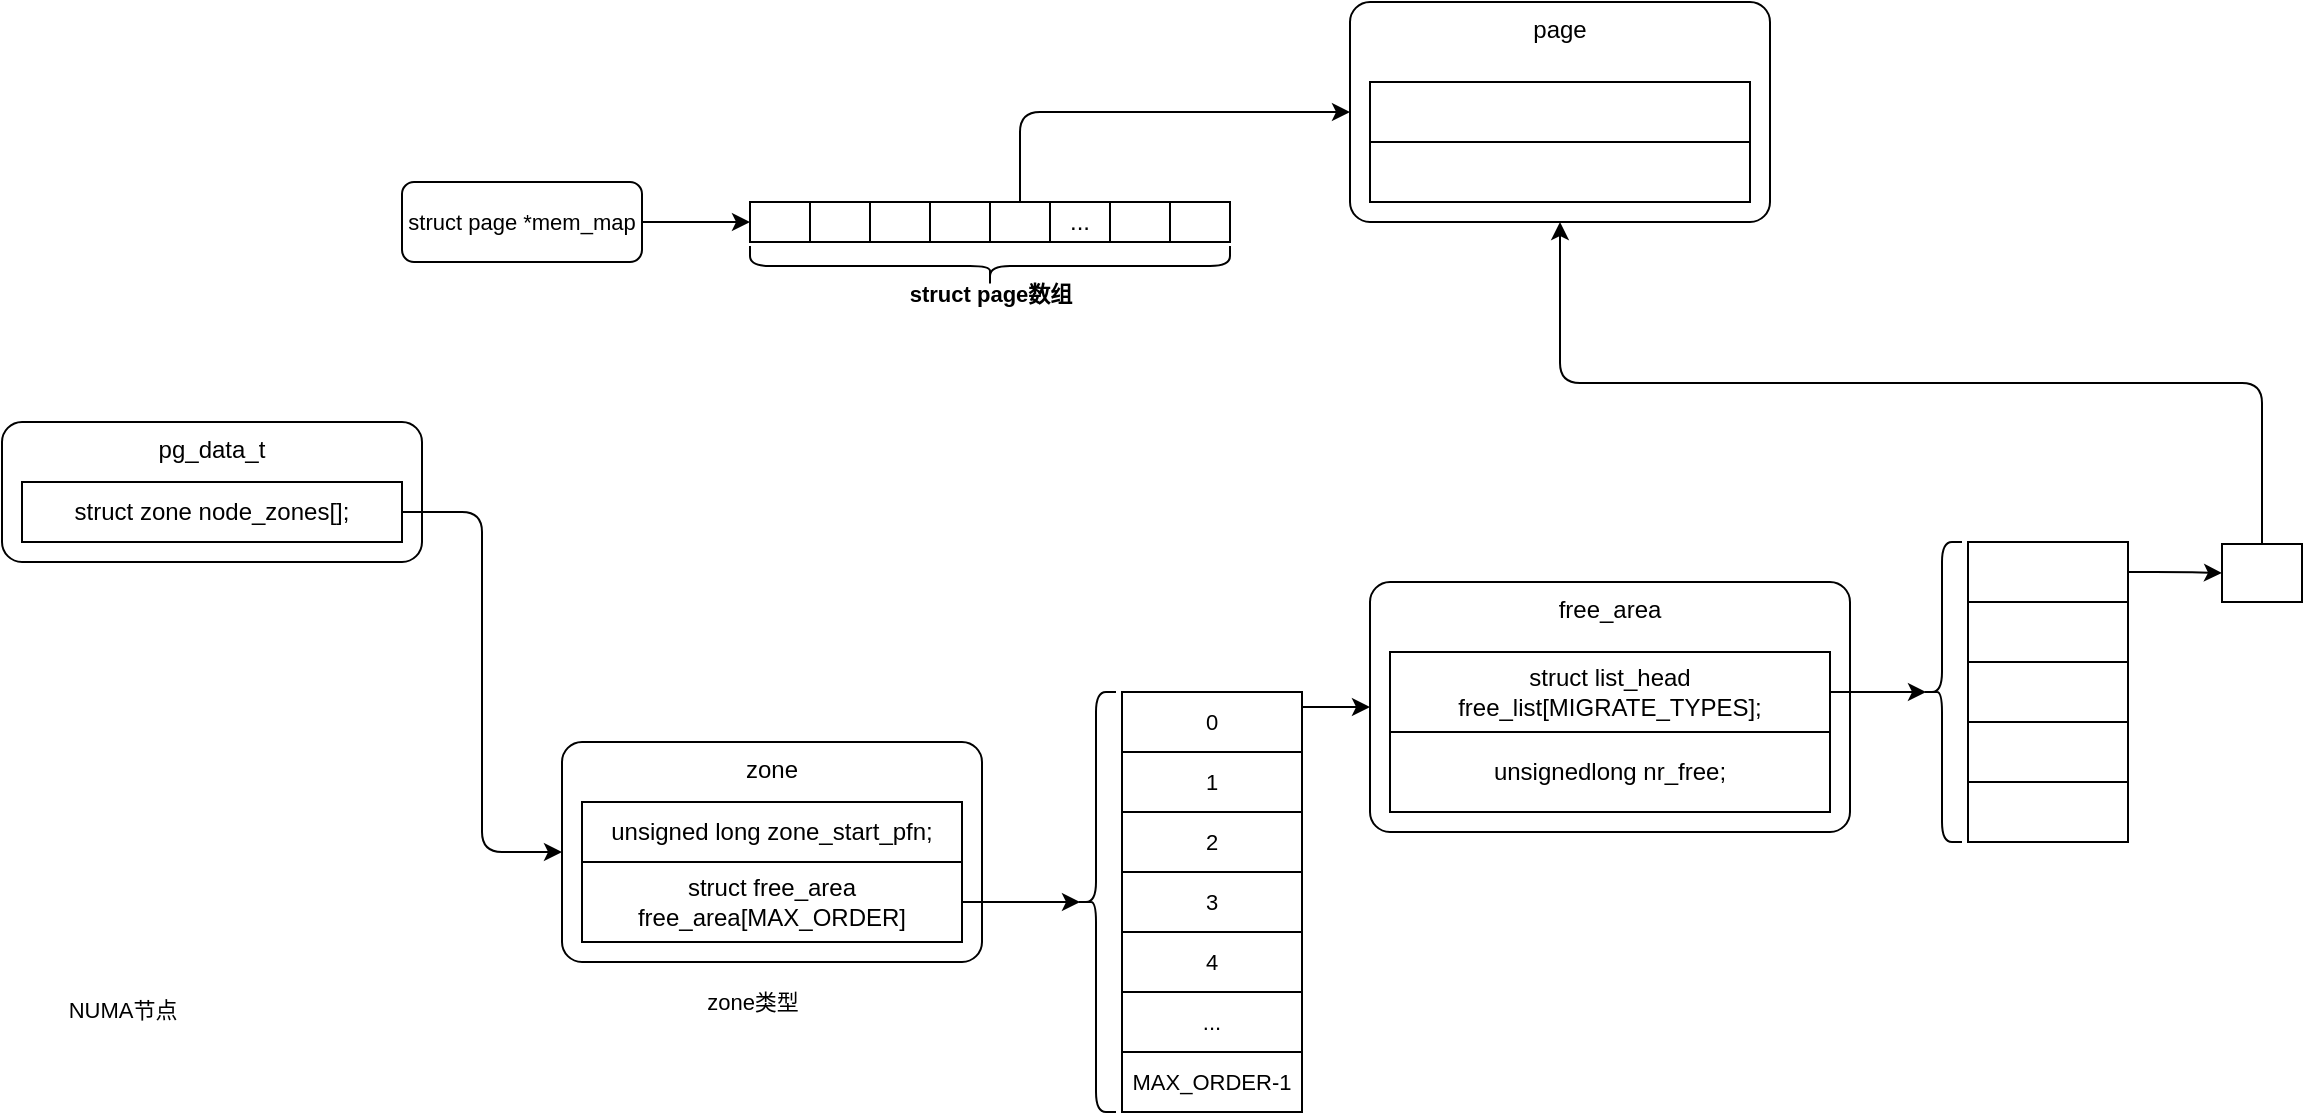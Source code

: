 <mxfile version="23.1.1" type="github" pages="3">
  <diagram name="物理内存管理" id="bZm6AAoV1MQ4xdPfTZnK">
    <mxGraphModel dx="825" dy="1893" grid="1" gridSize="10" guides="1" tooltips="1" connect="1" arrows="1" fold="1" page="1" pageScale="1" pageWidth="827" pageHeight="1169" math="0" shadow="0">
      <root>
        <mxCell id="0" />
        <mxCell id="1" parent="0" />
        <mxCell id="1E2uD3RTG_QokNatGwro-1" value="pg_data_t" style="rounded=1;whiteSpace=wrap;html=1;verticalAlign=top;absoluteArcSize=1;" parent="1" vertex="1">
          <mxGeometry x="40" y="-80" width="210" height="70" as="geometry" />
        </mxCell>
        <mxCell id="1E2uD3RTG_QokNatGwro-6" style="edgeStyle=orthogonalEdgeStyle;rounded=1;orthogonalLoop=1;jettySize=auto;html=1;exitX=1;exitY=0.5;exitDx=0;exitDy=0;entryX=0;entryY=0.5;entryDx=0;entryDy=0;curved=0;" parent="1" source="1E2uD3RTG_QokNatGwro-2" target="1E2uD3RTG_QokNatGwro-3" edge="1">
          <mxGeometry relative="1" as="geometry" />
        </mxCell>
        <mxCell id="1E2uD3RTG_QokNatGwro-2" value="struct zone node_zones[];" style="rounded=0;whiteSpace=wrap;html=1;" parent="1" vertex="1">
          <mxGeometry x="50" y="-50" width="190" height="30" as="geometry" />
        </mxCell>
        <mxCell id="1E2uD3RTG_QokNatGwro-3" value="zone" style="rounded=1;whiteSpace=wrap;html=1;verticalAlign=top;absoluteArcSize=1;" parent="1" vertex="1">
          <mxGeometry x="320" y="80" width="210" height="110" as="geometry" />
        </mxCell>
        <mxCell id="1E2uD3RTG_QokNatGwro-4" value="unsigned long zone_start_pfn;" style="rounded=0;whiteSpace=wrap;html=1;" parent="1" vertex="1">
          <mxGeometry x="330" y="110" width="190" height="30" as="geometry" />
        </mxCell>
        <mxCell id="1E2uD3RTG_QokNatGwro-5" value="struct free_area free_area[MAX_ORDER]" style="rounded=0;whiteSpace=wrap;html=1;" parent="1" vertex="1">
          <mxGeometry x="330" y="140" width="190" height="40" as="geometry" />
        </mxCell>
        <mxCell id="1E2uD3RTG_QokNatGwro-8" value="page" style="rounded=1;whiteSpace=wrap;html=1;verticalAlign=top;absoluteArcSize=1;" parent="1" vertex="1">
          <mxGeometry x="714" y="-290" width="210" height="110" as="geometry" />
        </mxCell>
        <mxCell id="1E2uD3RTG_QokNatGwro-9" value="" style="rounded=0;whiteSpace=wrap;html=1;" parent="1" vertex="1">
          <mxGeometry x="724" y="-250" width="190" height="30" as="geometry" />
        </mxCell>
        <mxCell id="1E2uD3RTG_QokNatGwro-10" value="" style="rounded=0;whiteSpace=wrap;html=1;" parent="1" vertex="1">
          <mxGeometry x="724" y="-220" width="190" height="30" as="geometry" />
        </mxCell>
        <mxCell id="1E2uD3RTG_QokNatGwro-12" value="free_area" style="rounded=1;whiteSpace=wrap;html=1;verticalAlign=top;absoluteArcSize=1;" parent="1" vertex="1">
          <mxGeometry x="724" width="240" height="125" as="geometry" />
        </mxCell>
        <mxCell id="1E2uD3RTG_QokNatGwro-13" value="struct list_head free_list[MIGRATE_TYPES];" style="rounded=0;whiteSpace=wrap;html=1;" parent="1" vertex="1">
          <mxGeometry x="734" y="35" width="220" height="40" as="geometry" />
        </mxCell>
        <mxCell id="1E2uD3RTG_QokNatGwro-14" value="unsignedlong nr_free;" style="rounded=0;whiteSpace=wrap;html=1;" parent="1" vertex="1">
          <mxGeometry x="734" y="75" width="220" height="40" as="geometry" />
        </mxCell>
        <mxCell id="AAmirA7ccoVl2TNo1n5s-2" value="" style="rounded=0;whiteSpace=wrap;html=1;" parent="1" vertex="1">
          <mxGeometry x="414" y="-190" width="30" height="20" as="geometry" />
        </mxCell>
        <mxCell id="AAmirA7ccoVl2TNo1n5s-4" value="" style="rounded=0;whiteSpace=wrap;html=1;" parent="1" vertex="1">
          <mxGeometry x="444" y="-190" width="30" height="20" as="geometry" />
        </mxCell>
        <mxCell id="m-hAG653BJ8v5ImfXSyI-11" style="edgeStyle=orthogonalEdgeStyle;rounded=1;orthogonalLoop=1;jettySize=auto;html=1;exitX=0.5;exitY=0;exitDx=0;exitDy=0;entryX=0;entryY=0.5;entryDx=0;entryDy=0;curved=0;" parent="1" source="m-hAG653BJ8v5ImfXSyI-14" target="1E2uD3RTG_QokNatGwro-8" edge="1">
          <mxGeometry relative="1" as="geometry">
            <mxPoint x="894" y="200" as="sourcePoint" />
          </mxGeometry>
        </mxCell>
        <mxCell id="m-hAG653BJ8v5ImfXSyI-12" value="" style="rounded=0;whiteSpace=wrap;html=1;" parent="1" vertex="1">
          <mxGeometry x="474" y="-190" width="30" height="20" as="geometry" />
        </mxCell>
        <mxCell id="m-hAG653BJ8v5ImfXSyI-13" value="" style="rounded=0;whiteSpace=wrap;html=1;" parent="1" vertex="1">
          <mxGeometry x="504" y="-190" width="30" height="20" as="geometry" />
        </mxCell>
        <mxCell id="m-hAG653BJ8v5ImfXSyI-14" value="" style="rounded=0;whiteSpace=wrap;html=1;" parent="1" vertex="1">
          <mxGeometry x="534" y="-190" width="30" height="20" as="geometry" />
        </mxCell>
        <mxCell id="m-hAG653BJ8v5ImfXSyI-15" value="..." style="rounded=0;whiteSpace=wrap;html=1;" parent="1" vertex="1">
          <mxGeometry x="564" y="-190" width="30" height="20" as="geometry" />
        </mxCell>
        <mxCell id="m-hAG653BJ8v5ImfXSyI-16" value="" style="rounded=0;whiteSpace=wrap;html=1;" parent="1" vertex="1">
          <mxGeometry x="594" y="-190" width="30" height="20" as="geometry" />
        </mxCell>
        <mxCell id="m-hAG653BJ8v5ImfXSyI-17" value="" style="rounded=0;whiteSpace=wrap;html=1;" parent="1" vertex="1">
          <mxGeometry x="624" y="-190" width="30" height="20" as="geometry" />
        </mxCell>
        <mxCell id="zPqsa8i-0Yz0Tx2IFwxK-8" value="" style="shape=curlyBracket;whiteSpace=wrap;html=1;rounded=1;flipH=1;labelPosition=right;verticalLabelPosition=middle;align=left;verticalAlign=middle;fontFamily=Helvetica;fontSize=11;fontColor=default;direction=north;" parent="1" vertex="1">
          <mxGeometry x="414" y="-168" width="240" height="20" as="geometry" />
        </mxCell>
        <mxCell id="zPqsa8i-0Yz0Tx2IFwxK-9" value="struct page数组" style="text;html=1;align=center;verticalAlign=middle;resizable=0;points=[];autosize=1;strokeColor=none;fillColor=none;fontSize=11;fontFamily=Helvetica;fontColor=default;fontStyle=1" parent="1" vertex="1">
          <mxGeometry x="484" y="-159" width="100" height="30" as="geometry" />
        </mxCell>
        <mxCell id="zPqsa8i-0Yz0Tx2IFwxK-26" value="zone类型" style="text;html=1;align=center;verticalAlign=middle;resizable=0;points=[];autosize=1;strokeColor=none;fillColor=none;fontSize=11;fontFamily=Helvetica;fontColor=default;" parent="1" vertex="1">
          <mxGeometry x="380" y="194.5" width="70" height="30" as="geometry" />
        </mxCell>
        <mxCell id="zPqsa8i-0Yz0Tx2IFwxK-27" value="NUMA节点" style="text;html=1;align=center;verticalAlign=middle;resizable=0;points=[];autosize=1;strokeColor=none;fillColor=none;fontSize=11;fontFamily=Helvetica;fontColor=default;" parent="1" vertex="1">
          <mxGeometry x="60" y="198.5" width="80" height="30" as="geometry" />
        </mxCell>
        <mxCell id="zPqsa8i-0Yz0Tx2IFwxK-29" style="edgeStyle=orthogonalEdgeStyle;shape=connector;curved=0;rounded=1;orthogonalLoop=1;jettySize=auto;html=1;exitX=1;exitY=0.5;exitDx=0;exitDy=0;entryX=0;entryY=0.5;entryDx=0;entryDy=0;labelBackgroundColor=default;strokeColor=default;align=center;verticalAlign=middle;fontFamily=Helvetica;fontSize=11;fontColor=default;endArrow=classic;" parent="1" source="zPqsa8i-0Yz0Tx2IFwxK-28" target="AAmirA7ccoVl2TNo1n5s-2" edge="1">
          <mxGeometry relative="1" as="geometry" />
        </mxCell>
        <mxCell id="zPqsa8i-0Yz0Tx2IFwxK-28" value="struct page *mem_map" style="rounded=1;whiteSpace=wrap;html=1;fontFamily=Helvetica;fontSize=11;fontColor=default;" parent="1" vertex="1">
          <mxGeometry x="240" y="-200" width="120" height="40" as="geometry" />
        </mxCell>
        <mxCell id="OdCkryZ9V_KA-MDpG2l--11" style="edgeStyle=orthogonalEdgeStyle;shape=connector;rounded=1;orthogonalLoop=1;jettySize=auto;html=1;exitX=1;exitY=0.25;exitDx=0;exitDy=0;entryX=0;entryY=0.5;entryDx=0;entryDy=0;labelBackgroundColor=default;strokeColor=default;align=center;verticalAlign=middle;fontFamily=Helvetica;fontSize=11;fontColor=default;endArrow=classic;" edge="1" parent="1" source="OdCkryZ9V_KA-MDpG2l--1" target="1E2uD3RTG_QokNatGwro-12">
          <mxGeometry relative="1" as="geometry" />
        </mxCell>
        <mxCell id="OdCkryZ9V_KA-MDpG2l--1" value="0" style="rounded=0;whiteSpace=wrap;html=1;fontFamily=Helvetica;fontSize=11;fontColor=default;" vertex="1" parent="1">
          <mxGeometry x="600" y="55" width="90" height="30" as="geometry" />
        </mxCell>
        <mxCell id="OdCkryZ9V_KA-MDpG2l--2" value="1" style="rounded=0;whiteSpace=wrap;html=1;fontFamily=Helvetica;fontSize=11;fontColor=default;" vertex="1" parent="1">
          <mxGeometry x="600" y="85" width="90" height="30" as="geometry" />
        </mxCell>
        <mxCell id="OdCkryZ9V_KA-MDpG2l--3" value="2" style="rounded=0;whiteSpace=wrap;html=1;fontFamily=Helvetica;fontSize=11;fontColor=default;" vertex="1" parent="1">
          <mxGeometry x="600" y="115" width="90" height="30" as="geometry" />
        </mxCell>
        <mxCell id="OdCkryZ9V_KA-MDpG2l--4" value="3" style="rounded=0;whiteSpace=wrap;html=1;fontFamily=Helvetica;fontSize=11;fontColor=default;" vertex="1" parent="1">
          <mxGeometry x="600" y="145" width="90" height="30" as="geometry" />
        </mxCell>
        <mxCell id="OdCkryZ9V_KA-MDpG2l--5" value="4" style="rounded=0;whiteSpace=wrap;html=1;fontFamily=Helvetica;fontSize=11;fontColor=default;" vertex="1" parent="1">
          <mxGeometry x="600" y="175" width="90" height="30" as="geometry" />
        </mxCell>
        <mxCell id="OdCkryZ9V_KA-MDpG2l--6" value="MAX_ORDER-1" style="rounded=0;whiteSpace=wrap;html=1;fontFamily=Helvetica;fontSize=11;fontColor=default;" vertex="1" parent="1">
          <mxGeometry x="600" y="235" width="90" height="30" as="geometry" />
        </mxCell>
        <mxCell id="OdCkryZ9V_KA-MDpG2l--7" value="..." style="rounded=0;whiteSpace=wrap;html=1;fontFamily=Helvetica;fontSize=11;fontColor=default;" vertex="1" parent="1">
          <mxGeometry x="600" y="205" width="90" height="30" as="geometry" />
        </mxCell>
        <mxCell id="OdCkryZ9V_KA-MDpG2l--9" value="" style="shape=curlyBracket;whiteSpace=wrap;html=1;rounded=1;labelPosition=left;verticalLabelPosition=middle;align=right;verticalAlign=middle;fontFamily=Helvetica;fontSize=11;fontColor=default;" vertex="1" parent="1">
          <mxGeometry x="577" y="55" width="20" height="210" as="geometry" />
        </mxCell>
        <mxCell id="OdCkryZ9V_KA-MDpG2l--10" style="edgeStyle=orthogonalEdgeStyle;shape=connector;rounded=1;orthogonalLoop=1;jettySize=auto;html=1;exitX=1;exitY=0.5;exitDx=0;exitDy=0;entryX=0.1;entryY=0.5;entryDx=0;entryDy=0;entryPerimeter=0;labelBackgroundColor=default;strokeColor=default;align=center;verticalAlign=middle;fontFamily=Helvetica;fontSize=11;fontColor=default;endArrow=classic;" edge="1" parent="1" source="1E2uD3RTG_QokNatGwro-5" target="OdCkryZ9V_KA-MDpG2l--9">
          <mxGeometry relative="1" as="geometry" />
        </mxCell>
        <mxCell id="OdCkryZ9V_KA-MDpG2l--21" style="edgeStyle=orthogonalEdgeStyle;shape=connector;rounded=1;orthogonalLoop=1;jettySize=auto;html=1;entryX=0;entryY=0.5;entryDx=0;entryDy=0;labelBackgroundColor=default;strokeColor=default;align=center;verticalAlign=middle;fontFamily=Helvetica;fontSize=11;fontColor=default;endArrow=classic;" edge="1" parent="1" source="OdCkryZ9V_KA-MDpG2l--12" target="OdCkryZ9V_KA-MDpG2l--20">
          <mxGeometry relative="1" as="geometry" />
        </mxCell>
        <mxCell id="OdCkryZ9V_KA-MDpG2l--12" value="" style="rounded=0;whiteSpace=wrap;html=1;fontFamily=Helvetica;fontSize=11;fontColor=default;" vertex="1" parent="1">
          <mxGeometry x="1023" y="-20" width="80" height="30" as="geometry" />
        </mxCell>
        <mxCell id="OdCkryZ9V_KA-MDpG2l--13" value="" style="rounded=0;whiteSpace=wrap;html=1;fontFamily=Helvetica;fontSize=11;fontColor=default;" vertex="1" parent="1">
          <mxGeometry x="1023" y="10" width="80" height="30" as="geometry" />
        </mxCell>
        <mxCell id="OdCkryZ9V_KA-MDpG2l--14" value="" style="rounded=0;whiteSpace=wrap;html=1;fontFamily=Helvetica;fontSize=11;fontColor=default;" vertex="1" parent="1">
          <mxGeometry x="1023" y="40" width="80" height="30" as="geometry" />
        </mxCell>
        <mxCell id="OdCkryZ9V_KA-MDpG2l--15" value="" style="rounded=0;whiteSpace=wrap;html=1;fontFamily=Helvetica;fontSize=11;fontColor=default;" vertex="1" parent="1">
          <mxGeometry x="1023" y="70" width="80" height="30" as="geometry" />
        </mxCell>
        <mxCell id="OdCkryZ9V_KA-MDpG2l--16" value="" style="rounded=0;whiteSpace=wrap;html=1;fontFamily=Helvetica;fontSize=11;fontColor=default;" vertex="1" parent="1">
          <mxGeometry x="1023" y="100" width="80" height="30" as="geometry" />
        </mxCell>
        <mxCell id="OdCkryZ9V_KA-MDpG2l--17" value="" style="shape=curlyBracket;whiteSpace=wrap;html=1;rounded=1;labelPosition=left;verticalLabelPosition=middle;align=right;verticalAlign=middle;fontFamily=Helvetica;fontSize=11;fontColor=default;" vertex="1" parent="1">
          <mxGeometry x="1000" y="-20" width="20" height="150" as="geometry" />
        </mxCell>
        <mxCell id="OdCkryZ9V_KA-MDpG2l--18" style="edgeStyle=orthogonalEdgeStyle;shape=connector;rounded=1;orthogonalLoop=1;jettySize=auto;html=1;exitX=1;exitY=0.5;exitDx=0;exitDy=0;entryX=0.1;entryY=0.5;entryDx=0;entryDy=0;entryPerimeter=0;labelBackgroundColor=default;strokeColor=default;align=center;verticalAlign=middle;fontFamily=Helvetica;fontSize=11;fontColor=default;endArrow=classic;" edge="1" parent="1" source="1E2uD3RTG_QokNatGwro-13" target="OdCkryZ9V_KA-MDpG2l--17">
          <mxGeometry relative="1" as="geometry" />
        </mxCell>
        <mxCell id="OdCkryZ9V_KA-MDpG2l--22" style="edgeStyle=orthogonalEdgeStyle;shape=connector;rounded=1;orthogonalLoop=1;jettySize=auto;html=1;exitX=0.5;exitY=0;exitDx=0;exitDy=0;entryX=0.5;entryY=1;entryDx=0;entryDy=0;labelBackgroundColor=default;strokeColor=default;align=center;verticalAlign=middle;fontFamily=Helvetica;fontSize=11;fontColor=default;endArrow=classic;" edge="1" parent="1" source="OdCkryZ9V_KA-MDpG2l--20" target="1E2uD3RTG_QokNatGwro-8">
          <mxGeometry relative="1" as="geometry" />
        </mxCell>
        <mxCell id="OdCkryZ9V_KA-MDpG2l--20" value="" style="rounded=0;whiteSpace=wrap;html=1;fontFamily=Helvetica;fontSize=11;fontColor=default;" vertex="1" parent="1">
          <mxGeometry x="1150" y="-19" width="40" height="29" as="geometry" />
        </mxCell>
      </root>
    </mxGraphModel>
  </diagram>
  <diagram id="V3_UN_a4B6vTCJUvI1mB" name="slub">
    <mxGraphModel dx="2026" dy="1153" grid="1" gridSize="10" guides="1" tooltips="1" connect="1" arrows="1" fold="1" page="1" pageScale="1" pageWidth="827" pageHeight="1169" math="0" shadow="0">
      <root>
        <mxCell id="0" />
        <mxCell id="1" parent="0" />
        <mxCell id="hfGYfm9bNlfdjjh0xqnI-7" style="edgeStyle=orthogonalEdgeStyle;rounded=0;orthogonalLoop=1;jettySize=auto;html=1;exitX=0.5;exitY=1;exitDx=0;exitDy=0;entryX=0.5;entryY=0;entryDx=0;entryDy=0;" parent="1" source="hfGYfm9bNlfdjjh0xqnI-1" target="hfGYfm9bNlfdjjh0xqnI-4" edge="1">
          <mxGeometry relative="1" as="geometry" />
        </mxCell>
        <mxCell id="hfGYfm9bNlfdjjh0xqnI-1" value="kem_cache" style="rounded=1;whiteSpace=wrap;html=1;verticalAlign=top;absoluteArcSize=1;" parent="1" vertex="1">
          <mxGeometry x="120" y="200" width="230" height="160" as="geometry" />
        </mxCell>
        <mxCell id="hfGYfm9bNlfdjjh0xqnI-12" style="edgeStyle=orthogonalEdgeStyle;rounded=1;orthogonalLoop=1;jettySize=auto;html=1;exitX=1;exitY=0.5;exitDx=0;exitDy=0;entryX=0;entryY=0.5;entryDx=0;entryDy=0;curved=0;" parent="1" source="hfGYfm9bNlfdjjh0xqnI-2" target="hfGYfm9bNlfdjjh0xqnI-9" edge="1">
          <mxGeometry relative="1" as="geometry" />
        </mxCell>
        <mxCell id="hfGYfm9bNlfdjjh0xqnI-2" value="struct kmem_cache_cpu __percpu *cpu_slab;" style="rounded=0;whiteSpace=wrap;html=1;" parent="1" vertex="1">
          <mxGeometry x="130" y="240" width="210" height="40" as="geometry" />
        </mxCell>
        <mxCell id="hfGYfm9bNlfdjjh0xqnI-16" style="edgeStyle=orthogonalEdgeStyle;rounded=1;orthogonalLoop=1;jettySize=auto;html=1;exitX=1;exitY=0.5;exitDx=0;exitDy=0;entryX=0;entryY=0.5;entryDx=0;entryDy=0;curved=0;" parent="1" source="hfGYfm9bNlfdjjh0xqnI-3" target="hfGYfm9bNlfdjjh0xqnI-13" edge="1">
          <mxGeometry relative="1" as="geometry" />
        </mxCell>
        <mxCell id="hfGYfm9bNlfdjjh0xqnI-3" value="struct kmem_cache_node *node[MAX_NUMNODES];" style="rounded=0;whiteSpace=wrap;html=1;" parent="1" vertex="1">
          <mxGeometry x="130" y="280" width="210" height="40" as="geometry" />
        </mxCell>
        <mxCell id="hfGYfm9bNlfdjjh0xqnI-4" value="kem_cache" style="rounded=1;whiteSpace=wrap;html=1;verticalAlign=top;absoluteArcSize=1;" parent="1" vertex="1">
          <mxGeometry x="120" y="445" width="230" height="80" as="geometry" />
        </mxCell>
        <mxCell id="hfGYfm9bNlfdjjh0xqnI-5" value="..." style="rounded=0;whiteSpace=wrap;html=1;" parent="1" vertex="1">
          <mxGeometry x="130" y="485" width="210" height="30" as="geometry" />
        </mxCell>
        <mxCell id="hfGYfm9bNlfdjjh0xqnI-8" value="static struct kmem_cache *kmem_cache_node;" style="text;html=1;strokeColor=none;fillColor=none;align=center;verticalAlign=middle;whiteSpace=wrap;rounded=0;" parent="1" vertex="1">
          <mxGeometry x="70" y="140" width="280" height="30" as="geometry" />
        </mxCell>
        <mxCell id="hfGYfm9bNlfdjjh0xqnI-9" value="kem_cache_cpu" style="rounded=1;whiteSpace=wrap;html=1;verticalAlign=top;absoluteArcSize=1;" parent="1" vertex="1">
          <mxGeometry x="480" y="80" width="230" height="140" as="geometry" />
        </mxCell>
        <mxCell id="hfGYfm9bNlfdjjh0xqnI-10" value="void **freelist;" style="rounded=0;whiteSpace=wrap;html=1;" parent="1" vertex="1">
          <mxGeometry x="490" y="120" width="210" height="30" as="geometry" />
        </mxCell>
        <mxCell id="hfGYfm9bNlfdjjh0xqnI-20" style="edgeStyle=orthogonalEdgeStyle;rounded=1;orthogonalLoop=1;jettySize=auto;html=1;exitX=1;exitY=0.5;exitDx=0;exitDy=0;entryX=0;entryY=0.5;entryDx=0;entryDy=0;curved=0;" parent="1" source="hfGYfm9bNlfdjjh0xqnI-11" target="fTsqoePo69IkHv7tenj3-1" edge="1">
          <mxGeometry relative="1" as="geometry">
            <mxPoint x="750" y="165" as="targetPoint" />
          </mxGeometry>
        </mxCell>
        <mxCell id="hfGYfm9bNlfdjjh0xqnI-11" value="struct page *page;" style="rounded=0;whiteSpace=wrap;html=1;" parent="1" vertex="1">
          <mxGeometry x="490" y="150" width="210" height="30" as="geometry" />
        </mxCell>
        <mxCell id="hfGYfm9bNlfdjjh0xqnI-13" value="kem_cache_node" style="rounded=1;whiteSpace=wrap;html=1;verticalAlign=top;absoluteArcSize=1;" parent="1" vertex="1">
          <mxGeometry x="480" y="400" width="230" height="110" as="geometry" />
        </mxCell>
        <mxCell id="hfGYfm9bNlfdjjh0xqnI-14" value="unsigned long nr_partial;" style="rounded=0;whiteSpace=wrap;html=1;" parent="1" vertex="1">
          <mxGeometry x="490" y="440" width="210" height="30" as="geometry" />
        </mxCell>
        <mxCell id="hfGYfm9bNlfdjjh0xqnI-15" value="struct list_head partial;" style="rounded=0;whiteSpace=wrap;html=1;" parent="1" vertex="1">
          <mxGeometry x="490" y="470" width="210" height="30" as="geometry" />
        </mxCell>
        <mxCell id="hfGYfm9bNlfdjjh0xqnI-17" value="struct list_head list;" style="rounded=0;whiteSpace=wrap;html=1;" parent="1" vertex="1">
          <mxGeometry x="130" y="320" width="210" height="30" as="geometry" />
        </mxCell>
        <mxCell id="hfGYfm9bNlfdjjh0xqnI-18" value="struct page *partial;" style="rounded=0;whiteSpace=wrap;html=1;" parent="1" vertex="1">
          <mxGeometry x="490" y="180" width="210" height="30" as="geometry" />
        </mxCell>
        <mxCell id="fTsqoePo69IkHv7tenj3-1" value="page" style="rounded=1;whiteSpace=wrap;html=1;verticalAlign=top;absoluteArcSize=1;" parent="1" vertex="1">
          <mxGeometry x="780" y="220" width="210" height="110" as="geometry" />
        </mxCell>
        <mxCell id="fTsqoePo69IkHv7tenj3-2" value="struct kmem_cache *slab_cache;" style="rounded=0;whiteSpace=wrap;html=1;" parent="1" vertex="1">
          <mxGeometry x="790" y="260" width="190" height="30" as="geometry" />
        </mxCell>
        <mxCell id="fTsqoePo69IkHv7tenj3-3" value="void *freelist;" style="rounded=0;whiteSpace=wrap;html=1;" parent="1" vertex="1">
          <mxGeometry x="790" y="290" width="190" height="30" as="geometry" />
        </mxCell>
        <mxCell id="fTsqoePo69IkHv7tenj3-7" style="edgeStyle=orthogonalEdgeStyle;rounded=1;orthogonalLoop=1;jettySize=auto;html=1;exitX=0.25;exitY=1;exitDx=0;exitDy=0;entryX=0;entryY=0.5;entryDx=0;entryDy=0;curved=0;" parent="1" source="fTsqoePo69IkHv7tenj3-4" target="fTsqoePo69IkHv7tenj3-5" edge="1">
          <mxGeometry relative="1" as="geometry" />
        </mxCell>
        <mxCell id="fTsqoePo69IkHv7tenj3-4" value="kmem_cache_create" style="rounded=1;whiteSpace=wrap;html=1;" parent="1" vertex="1">
          <mxGeometry x="5" y="760" width="140" height="40" as="geometry" />
        </mxCell>
        <mxCell id="fTsqoePo69IkHv7tenj3-8" style="edgeStyle=orthogonalEdgeStyle;rounded=1;orthogonalLoop=1;jettySize=auto;html=1;exitX=0.25;exitY=1;exitDx=0;exitDy=0;entryX=0;entryY=0.5;entryDx=0;entryDy=0;" parent="1" source="fTsqoePo69IkHv7tenj3-5" target="fTsqoePo69IkHv7tenj3-6" edge="1">
          <mxGeometry relative="1" as="geometry" />
        </mxCell>
        <mxCell id="fTsqoePo69IkHv7tenj3-5" value="kmem_cache_create_usercopy" style="rounded=1;whiteSpace=wrap;html=1;" parent="1" vertex="1">
          <mxGeometry x="75" y="820" width="180" height="40" as="geometry" />
        </mxCell>
        <mxCell id="fTsqoePo69IkHv7tenj3-12" style="edgeStyle=orthogonalEdgeStyle;rounded=1;orthogonalLoop=1;jettySize=auto;html=1;exitX=0.25;exitY=1;exitDx=0;exitDy=0;entryX=0;entryY=0.5;entryDx=0;entryDy=0;" parent="1" source="fTsqoePo69IkHv7tenj3-6" target="fTsqoePo69IkHv7tenj3-9" edge="1">
          <mxGeometry relative="1" as="geometry" />
        </mxCell>
        <mxCell id="fTsqoePo69IkHv7tenj3-14" style="edgeStyle=orthogonalEdgeStyle;rounded=1;orthogonalLoop=1;jettySize=auto;html=1;exitX=0.25;exitY=1;exitDx=0;exitDy=0;entryX=0;entryY=0.5;entryDx=0;entryDy=0;" parent="1" source="fTsqoePo69IkHv7tenj3-6" target="fTsqoePo69IkHv7tenj3-11" edge="1">
          <mxGeometry relative="1" as="geometry" />
        </mxCell>
        <mxCell id="8wZrcc3XsJZtxt9ual1O-3" style="edgeStyle=orthogonalEdgeStyle;shape=connector;rounded=1;orthogonalLoop=1;jettySize=auto;html=1;exitX=0.25;exitY=1;exitDx=0;exitDy=0;entryX=0;entryY=0.5;entryDx=0;entryDy=0;labelBackgroundColor=default;strokeColor=default;align=center;verticalAlign=middle;fontFamily=Helvetica;fontSize=11;fontColor=default;endArrow=classic;" edge="1" parent="1" source="fTsqoePo69IkHv7tenj3-6" target="8wZrcc3XsJZtxt9ual1O-2">
          <mxGeometry relative="1" as="geometry" />
        </mxCell>
        <mxCell id="fTsqoePo69IkHv7tenj3-6" value="create_cache" style="rounded=1;whiteSpace=wrap;html=1;" parent="1" vertex="1">
          <mxGeometry x="155" y="880" width="120" height="40" as="geometry" />
        </mxCell>
        <mxCell id="fTsqoePo69IkHv7tenj3-9" value="kmem_cache_zalloc" style="rounded=1;whiteSpace=wrap;html=1;" parent="1" vertex="1">
          <mxGeometry x="220" y="940" width="160" height="40" as="geometry" />
        </mxCell>
        <mxCell id="fTsqoePo69IkHv7tenj3-17" style="edgeStyle=orthogonalEdgeStyle;rounded=1;orthogonalLoop=1;jettySize=auto;html=1;exitX=0.25;exitY=1;exitDx=0;exitDy=0;entryX=0;entryY=0.5;entryDx=0;entryDy=0;" parent="1" source="fTsqoePo69IkHv7tenj3-10" target="fTsqoePo69IkHv7tenj3-15" edge="1">
          <mxGeometry relative="1" as="geometry" />
        </mxCell>
        <mxCell id="fTsqoePo69IkHv7tenj3-18" style="edgeStyle=orthogonalEdgeStyle;rounded=1;orthogonalLoop=1;jettySize=auto;html=1;exitX=0.25;exitY=1;exitDx=0;exitDy=0;entryX=0;entryY=0.5;entryDx=0;entryDy=0;" parent="1" source="fTsqoePo69IkHv7tenj3-10" target="fTsqoePo69IkHv7tenj3-16" edge="1">
          <mxGeometry relative="1" as="geometry" />
        </mxCell>
        <mxCell id="fTsqoePo69IkHv7tenj3-10" value="__kmem_cache_create" style="rounded=1;whiteSpace=wrap;html=1;" parent="1" vertex="1">
          <mxGeometry x="520" y="760" width="160" height="40" as="geometry" />
        </mxCell>
        <mxCell id="fTsqoePo69IkHv7tenj3-11" value="list_add(&amp;amp;slab_caches);" style="rounded=1;whiteSpace=wrap;html=1;" parent="1" vertex="1">
          <mxGeometry x="220" y="1060" width="160" height="40" as="geometry" />
        </mxCell>
        <mxCell id="fTsqoePo69IkHv7tenj3-21" style="edgeStyle=orthogonalEdgeStyle;rounded=1;orthogonalLoop=1;jettySize=auto;html=1;exitX=0.25;exitY=1;exitDx=0;exitDy=0;entryX=0;entryY=0.5;entryDx=0;entryDy=0;" parent="1" source="fTsqoePo69IkHv7tenj3-15" target="fTsqoePo69IkHv7tenj3-19" edge="1">
          <mxGeometry relative="1" as="geometry" />
        </mxCell>
        <mxCell id="fTsqoePo69IkHv7tenj3-22" style="edgeStyle=orthogonalEdgeStyle;rounded=1;orthogonalLoop=1;jettySize=auto;html=1;exitX=0.25;exitY=1;exitDx=0;exitDy=0;entryX=0;entryY=0.5;entryDx=0;entryDy=0;" parent="1" source="fTsqoePo69IkHv7tenj3-15" target="fTsqoePo69IkHv7tenj3-20" edge="1">
          <mxGeometry relative="1" as="geometry" />
        </mxCell>
        <mxCell id="fTsqoePo69IkHv7tenj3-15" value="kem_cache_open" style="rounded=1;whiteSpace=wrap;html=1;" parent="1" vertex="1">
          <mxGeometry x="600" y="820" width="160" height="40" as="geometry" />
        </mxCell>
        <mxCell id="fTsqoePo69IkHv7tenj3-16" value="sysfs_slab_add" style="rounded=1;whiteSpace=wrap;html=1;" parent="1" vertex="1">
          <mxGeometry x="600" y="1400" width="160" height="40" as="geometry" />
        </mxCell>
        <mxCell id="fTsqoePo69IkHv7tenj3-28" style="edgeStyle=orthogonalEdgeStyle;rounded=1;orthogonalLoop=1;jettySize=auto;html=1;exitX=0.25;exitY=1;exitDx=0;exitDy=0;entryX=0;entryY=0.5;entryDx=0;entryDy=0;" parent="1" source="fTsqoePo69IkHv7tenj3-19" target="fTsqoePo69IkHv7tenj3-24" edge="1">
          <mxGeometry relative="1" as="geometry" />
        </mxCell>
        <mxCell id="fTsqoePo69IkHv7tenj3-19" value="init_kmem_cache_nodes" style="rounded=1;whiteSpace=wrap;html=1;" parent="1" vertex="1">
          <mxGeometry x="680" y="880" width="160" height="40" as="geometry" />
        </mxCell>
        <mxCell id="fTsqoePo69IkHv7tenj3-33" style="edgeStyle=orthogonalEdgeStyle;rounded=1;orthogonalLoop=1;jettySize=auto;html=1;exitX=0.25;exitY=1;exitDx=0;exitDy=0;entryX=0;entryY=0.75;entryDx=0;entryDy=0;" parent="1" source="fTsqoePo69IkHv7tenj3-20" target="fTsqoePo69IkHv7tenj3-31" edge="1">
          <mxGeometry relative="1" as="geometry" />
        </mxCell>
        <mxCell id="fTsqoePo69IkHv7tenj3-34" style="edgeStyle=orthogonalEdgeStyle;rounded=1;orthogonalLoop=1;jettySize=auto;html=1;exitX=0.25;exitY=1;exitDx=0;exitDy=0;entryX=0;entryY=0.5;entryDx=0;entryDy=0;" parent="1" source="fTsqoePo69IkHv7tenj3-20" target="fTsqoePo69IkHv7tenj3-32" edge="1">
          <mxGeometry relative="1" as="geometry" />
        </mxCell>
        <mxCell id="fTsqoePo69IkHv7tenj3-20" value="alloc_kmem_cache_cpus" style="rounded=1;whiteSpace=wrap;html=1;" parent="1" vertex="1">
          <mxGeometry x="680" y="1210" width="160" height="40" as="geometry" />
        </mxCell>
        <mxCell id="fTsqoePo69IkHv7tenj3-29" style="edgeStyle=orthogonalEdgeStyle;rounded=1;orthogonalLoop=1;jettySize=auto;html=1;exitX=0.25;exitY=1;exitDx=0;exitDy=0;entryX=0;entryY=0.5;entryDx=0;entryDy=0;" parent="1" source="fTsqoePo69IkHv7tenj3-24" target="fTsqoePo69IkHv7tenj3-26" edge="1">
          <mxGeometry relative="1" as="geometry" />
        </mxCell>
        <mxCell id="fTsqoePo69IkHv7tenj3-30" style="edgeStyle=orthogonalEdgeStyle;rounded=1;orthogonalLoop=1;jettySize=auto;html=1;exitX=0.25;exitY=1;exitDx=0;exitDy=0;entryX=0;entryY=0.5;entryDx=0;entryDy=0;" parent="1" source="fTsqoePo69IkHv7tenj3-24" target="fTsqoePo69IkHv7tenj3-27" edge="1">
          <mxGeometry relative="1" as="geometry" />
        </mxCell>
        <mxCell id="nb7vk2UFu0yFhdqlse9p-8" style="edgeStyle=orthogonalEdgeStyle;shape=connector;rounded=1;orthogonalLoop=1;jettySize=auto;html=1;exitX=0.25;exitY=1;exitDx=0;exitDy=0;entryX=0;entryY=0.5;entryDx=0;entryDy=0;labelBackgroundColor=default;strokeColor=default;align=center;verticalAlign=middle;fontFamily=Helvetica;fontSize=11;fontColor=default;endArrow=classic;" edge="1" parent="1" source="fTsqoePo69IkHv7tenj3-24" target="nb7vk2UFu0yFhdqlse9p-4">
          <mxGeometry relative="1" as="geometry" />
        </mxCell>
        <mxCell id="fTsqoePo69IkHv7tenj3-24" value="for_each_node_state(node, N_NORMAL_MEMORY) {" style="rounded=0;whiteSpace=wrap;html=1;" parent="1" vertex="1">
          <mxGeometry x="760" y="940" width="300" height="30" as="geometry" />
        </mxCell>
        <mxCell id="fTsqoePo69IkHv7tenj3-26" value="kmem_cache_alloc_node" style="rounded=1;whiteSpace=wrap;html=1;" parent="1" vertex="1">
          <mxGeometry x="870" y="1060" width="160" height="40" as="geometry" />
        </mxCell>
        <mxCell id="fTsqoePo69IkHv7tenj3-27" value="init_kmem_cache_node" style="rounded=1;whiteSpace=wrap;html=1;" parent="1" vertex="1">
          <mxGeometry x="870" y="1120" width="160" height="40" as="geometry" />
        </mxCell>
        <mxCell id="fTsqoePo69IkHv7tenj3-31" value="s-&amp;gt;cpu_slab = __alloc_percpu()" style="rounded=1;whiteSpace=wrap;html=1;" parent="1" vertex="1">
          <mxGeometry x="750" y="1270" width="200" height="40" as="geometry" />
        </mxCell>
        <mxCell id="fTsqoePo69IkHv7tenj3-32" value="init_kmem_cache_cpus" style="rounded=1;whiteSpace=wrap;html=1;" parent="1" vertex="1">
          <mxGeometry x="750" y="1330" width="200" height="40" as="geometry" />
        </mxCell>
        <mxCell id="fTsqoePo69IkHv7tenj3-35" style="edgeStyle=orthogonalEdgeStyle;rounded=1;orthogonalLoop=1;jettySize=auto;html=1;exitX=0.25;exitY=1;exitDx=0;exitDy=0;entryX=0;entryY=0.5;entryDx=0;entryDy=0;" parent="1" source="fTsqoePo69IkHv7tenj3-36" target="fTsqoePo69IkHv7tenj3-37" edge="1">
          <mxGeometry relative="1" as="geometry" />
        </mxCell>
        <mxCell id="fTsqoePo69IkHv7tenj3-36" value="kmem_cache_alloc" style="rounded=1;whiteSpace=wrap;html=1;" parent="1" vertex="1">
          <mxGeometry x="40" y="1760" width="140" height="40" as="geometry" />
        </mxCell>
        <mxCell id="fTsqoePo69IkHv7tenj3-39" style="edgeStyle=orthogonalEdgeStyle;rounded=1;orthogonalLoop=1;jettySize=auto;html=1;exitX=0.25;exitY=1;exitDx=0;exitDy=0;entryX=0;entryY=0.5;entryDx=0;entryDy=0;" parent="1" source="fTsqoePo69IkHv7tenj3-37" target="fTsqoePo69IkHv7tenj3-38" edge="1">
          <mxGeometry relative="1" as="geometry" />
        </mxCell>
        <mxCell id="fTsqoePo69IkHv7tenj3-37" value="slab_alloc" style="rounded=1;whiteSpace=wrap;html=1;" parent="1" vertex="1">
          <mxGeometry x="110" y="1820" width="130" height="40" as="geometry" />
        </mxCell>
        <mxCell id="nb7vk2UFu0yFhdqlse9p-10" style="edgeStyle=orthogonalEdgeStyle;shape=connector;rounded=1;orthogonalLoop=1;jettySize=auto;html=1;exitX=0.25;exitY=1;exitDx=0;exitDy=0;entryX=0;entryY=0.5;entryDx=0;entryDy=0;labelBackgroundColor=default;strokeColor=default;align=center;verticalAlign=middle;fontFamily=Helvetica;fontSize=11;fontColor=default;endArrow=classic;" edge="1" parent="1" source="fTsqoePo69IkHv7tenj3-38" target="nb7vk2UFu0yFhdqlse9p-9">
          <mxGeometry relative="1" as="geometry" />
        </mxCell>
        <mxCell id="nb7vk2UFu0yFhdqlse9p-12" style="edgeStyle=orthogonalEdgeStyle;shape=connector;rounded=1;orthogonalLoop=1;jettySize=auto;html=1;exitX=0.25;exitY=1;exitDx=0;exitDy=0;entryX=0;entryY=0.5;entryDx=0;entryDy=0;labelBackgroundColor=default;strokeColor=default;align=center;verticalAlign=middle;fontFamily=Helvetica;fontSize=11;fontColor=default;endArrow=classic;" edge="1" parent="1" source="fTsqoePo69IkHv7tenj3-38" target="nb7vk2UFu0yFhdqlse9p-11">
          <mxGeometry relative="1" as="geometry" />
        </mxCell>
        <mxCell id="nb7vk2UFu0yFhdqlse9p-14" style="edgeStyle=orthogonalEdgeStyle;shape=connector;rounded=1;orthogonalLoop=1;jettySize=auto;html=1;exitX=0.25;exitY=1;exitDx=0;exitDy=0;entryX=0;entryY=0.5;entryDx=0;entryDy=0;labelBackgroundColor=default;strokeColor=default;align=center;verticalAlign=middle;fontFamily=Helvetica;fontSize=11;fontColor=default;endArrow=classic;" edge="1" parent="1" source="fTsqoePo69IkHv7tenj3-38" target="nb7vk2UFu0yFhdqlse9p-13">
          <mxGeometry relative="1" as="geometry" />
        </mxCell>
        <mxCell id="fTsqoePo69IkHv7tenj3-38" value="slab_alloc_node" style="rounded=1;whiteSpace=wrap;html=1;" parent="1" vertex="1">
          <mxGeometry x="320" y="1640" width="130" height="40" as="geometry" />
        </mxCell>
        <mxCell id="8wZrcc3XsJZtxt9ual1O-4" style="edgeStyle=orthogonalEdgeStyle;shape=connector;rounded=1;orthogonalLoop=1;jettySize=auto;html=1;exitX=1;exitY=0.5;exitDx=0;exitDy=0;entryX=0;entryY=0.5;entryDx=0;entryDy=0;labelBackgroundColor=default;strokeColor=default;align=center;verticalAlign=middle;fontFamily=Helvetica;fontSize=11;fontColor=default;endArrow=classic;dashed=1;" edge="1" parent="1" source="8wZrcc3XsJZtxt9ual1O-2" target="fTsqoePo69IkHv7tenj3-10">
          <mxGeometry relative="1" as="geometry" />
        </mxCell>
        <mxCell id="8wZrcc3XsJZtxt9ual1O-2" value="__kmem_cache_create" style="rounded=1;whiteSpace=wrap;html=1;" vertex="1" parent="1">
          <mxGeometry x="220" y="1000" width="160" height="40" as="geometry" />
        </mxCell>
        <mxCell id="nb7vk2UFu0yFhdqlse9p-7" style="edgeStyle=orthogonalEdgeStyle;shape=connector;rounded=1;orthogonalLoop=1;jettySize=auto;html=1;exitX=1;exitY=0.5;exitDx=0;exitDy=0;entryX=0;entryY=0.5;entryDx=0;entryDy=0;labelBackgroundColor=default;strokeColor=default;align=center;verticalAlign=middle;fontFamily=Helvetica;fontSize=11;fontColor=default;endArrow=classic;" edge="1" parent="1" source="nb7vk2UFu0yFhdqlse9p-4" target="nb7vk2UFu0yFhdqlse9p-6">
          <mxGeometry relative="1" as="geometry" />
        </mxCell>
        <mxCell id="nb7vk2UFu0yFhdqlse9p-4" value="slab_state == &lt;br&gt;DOWN" style="rhombus;whiteSpace=wrap;html=1;fontFamily=Helvetica;fontSize=11;fontColor=default;" vertex="1" parent="1">
          <mxGeometry x="870" y="990" width="100" height="50" as="geometry" />
        </mxCell>
        <mxCell id="nb7vk2UFu0yFhdqlse9p-6" value="early_kmem_cache_node_alloc" style="rounded=1;whiteSpace=wrap;html=1;" vertex="1" parent="1">
          <mxGeometry x="1010" y="995" width="180" height="40" as="geometry" />
        </mxCell>
        <mxCell id="nb7vk2UFu0yFhdqlse9p-9" value="slab_pre_alloc_hook" style="rounded=1;whiteSpace=wrap;html=1;" vertex="1" parent="1">
          <mxGeometry x="390" y="1700" width="130" height="40" as="geometry" />
        </mxCell>
        <mxCell id="nb7vk2UFu0yFhdqlse9p-11" value="slab_post_alloc_hook" style="rounded=1;whiteSpace=wrap;html=1;" vertex="1" parent="1">
          <mxGeometry x="390" y="1950" width="130" height="40" as="geometry" />
        </mxCell>
        <mxCell id="nb7vk2UFu0yFhdqlse9p-18" style="edgeStyle=orthogonalEdgeStyle;shape=connector;rounded=1;orthogonalLoop=1;jettySize=auto;html=1;exitX=0.25;exitY=1;exitDx=0;exitDy=0;entryX=0;entryY=0.5;entryDx=0;entryDy=0;labelBackgroundColor=default;strokeColor=default;align=center;verticalAlign=middle;fontFamily=Helvetica;fontSize=11;fontColor=default;endArrow=classic;" edge="1" parent="1" source="nb7vk2UFu0yFhdqlse9p-13" target="nb7vk2UFu0yFhdqlse9p-15">
          <mxGeometry relative="1" as="geometry" />
        </mxCell>
        <mxCell id="nb7vk2UFu0yFhdqlse9p-13" value="object = c-&amp;gt;freelist;" style="rounded=1;whiteSpace=wrap;html=1;" vertex="1" parent="1">
          <mxGeometry x="390" y="1760" width="130" height="40" as="geometry" />
        </mxCell>
        <mxCell id="nb7vk2UFu0yFhdqlse9p-20" style="edgeStyle=orthogonalEdgeStyle;shape=connector;rounded=1;orthogonalLoop=1;jettySize=auto;html=1;exitX=0.5;exitY=1;exitDx=0;exitDy=0;entryX=0;entryY=0.5;entryDx=0;entryDy=0;labelBackgroundColor=default;strokeColor=default;align=center;verticalAlign=middle;fontFamily=Helvetica;fontSize=11;fontColor=default;endArrow=classic;" edge="1" parent="1" source="nb7vk2UFu0yFhdqlse9p-15" target="nb7vk2UFu0yFhdqlse9p-19">
          <mxGeometry relative="1" as="geometry" />
        </mxCell>
        <mxCell id="nb7vk2UFu0yFhdqlse9p-90" style="edgeStyle=orthogonalEdgeStyle;shape=connector;rounded=1;orthogonalLoop=1;jettySize=auto;html=1;exitX=1;exitY=0.5;exitDx=0;exitDy=0;entryX=0;entryY=0.5;entryDx=0;entryDy=0;labelBackgroundColor=default;strokeColor=default;align=center;verticalAlign=middle;fontFamily=Helvetica;fontSize=11;fontColor=default;endArrow=classic;" edge="1" parent="1" source="nb7vk2UFu0yFhdqlse9p-15" target="nb7vk2UFu0yFhdqlse9p-89">
          <mxGeometry relative="1" as="geometry" />
        </mxCell>
        <mxCell id="nb7vk2UFu0yFhdqlse9p-15" value="!object || !page" style="rhombus;whiteSpace=wrap;html=1;fontFamily=Helvetica;fontSize=11;fontColor=default;" vertex="1" parent="1">
          <mxGeometry x="455" y="1820" width="100" height="40" as="geometry" />
        </mxCell>
        <mxCell id="nb7vk2UFu0yFhdqlse9p-25" style="edgeStyle=orthogonalEdgeStyle;shape=connector;rounded=1;orthogonalLoop=1;jettySize=auto;html=1;exitX=0.25;exitY=1;exitDx=0;exitDy=0;entryX=0;entryY=0.5;entryDx=0;entryDy=0;labelBackgroundColor=default;strokeColor=default;align=center;verticalAlign=middle;fontFamily=Helvetica;fontSize=11;fontColor=default;endArrow=classic;" edge="1" parent="1" source="nb7vk2UFu0yFhdqlse9p-16" target="nb7vk2UFu0yFhdqlse9p-22">
          <mxGeometry relative="1" as="geometry" />
        </mxCell>
        <mxCell id="nb7vk2UFu0yFhdqlse9p-26" style="edgeStyle=orthogonalEdgeStyle;shape=connector;rounded=1;orthogonalLoop=1;jettySize=auto;html=1;exitX=0.25;exitY=1;exitDx=0;exitDy=0;entryX=0;entryY=0.5;entryDx=0;entryDy=0;labelBackgroundColor=default;strokeColor=default;align=center;verticalAlign=middle;fontFamily=Helvetica;fontSize=11;fontColor=default;endArrow=classic;" edge="1" parent="1" source="nb7vk2UFu0yFhdqlse9p-16" target="nb7vk2UFu0yFhdqlse9p-24">
          <mxGeometry relative="1" as="geometry" />
        </mxCell>
        <mxCell id="nb7vk2UFu0yFhdqlse9p-27" style="edgeStyle=orthogonalEdgeStyle;shape=connector;rounded=1;orthogonalLoop=1;jettySize=auto;html=1;exitX=0.25;exitY=1;exitDx=0;exitDy=0;entryX=0;entryY=0.5;entryDx=0;entryDy=0;labelBackgroundColor=default;strokeColor=default;align=center;verticalAlign=middle;fontFamily=Helvetica;fontSize=11;fontColor=default;endArrow=classic;" edge="1" parent="1" source="nb7vk2UFu0yFhdqlse9p-16" target="nb7vk2UFu0yFhdqlse9p-23">
          <mxGeometry relative="1" as="geometry" />
        </mxCell>
        <mxCell id="nb7vk2UFu0yFhdqlse9p-16" value="__slab_alloc" style="rounded=1;whiteSpace=wrap;html=1;" vertex="1" parent="1">
          <mxGeometry x="40" y="2160" width="130" height="40" as="geometry" />
        </mxCell>
        <mxCell id="nb7vk2UFu0yFhdqlse9p-19" value="get_freepointer_safe" style="rounded=1;whiteSpace=wrap;html=1;" vertex="1" parent="1">
          <mxGeometry x="535" y="1890" width="130" height="40" as="geometry" />
        </mxCell>
        <mxCell id="nb7vk2UFu0yFhdqlse9p-21" value="优先从Per-CPU cache中&lt;br&gt;获取空闲对象" style="text;html=1;align=center;verticalAlign=middle;resizable=0;points=[];autosize=1;strokeColor=none;fillColor=none;fontSize=11;fontFamily=Helvetica;fontColor=default;" vertex="1" parent="1">
          <mxGeometry x="520" y="1760" width="140" height="40" as="geometry" />
        </mxCell>
        <mxCell id="nb7vk2UFu0yFhdqlse9p-22" value="local_irq_save" style="rounded=1;whiteSpace=wrap;html=1;" vertex="1" parent="1">
          <mxGeometry x="110" y="2220" width="130" height="40" as="geometry" />
        </mxCell>
        <mxCell id="nb7vk2UFu0yFhdqlse9p-23" value="local_irq_restore" style="rounded=1;whiteSpace=wrap;html=1;" vertex="1" parent="1">
          <mxGeometry x="110" y="2660" width="130" height="40" as="geometry" />
        </mxCell>
        <mxCell id="nb7vk2UFu0yFhdqlse9p-31" style="edgeStyle=orthogonalEdgeStyle;shape=connector;rounded=1;orthogonalLoop=1;jettySize=auto;html=1;exitX=0.25;exitY=1;exitDx=0;exitDy=0;entryX=0;entryY=0.5;entryDx=0;entryDy=0;labelBackgroundColor=default;strokeColor=default;align=center;verticalAlign=middle;fontFamily=Helvetica;fontSize=11;fontColor=default;endArrow=classic;" edge="1" parent="1" source="nb7vk2UFu0yFhdqlse9p-24" target="nb7vk2UFu0yFhdqlse9p-28">
          <mxGeometry relative="1" as="geometry" />
        </mxCell>
        <mxCell id="nb7vk2UFu0yFhdqlse9p-32" style="edgeStyle=orthogonalEdgeStyle;shape=connector;rounded=1;orthogonalLoop=1;jettySize=auto;html=1;exitX=0.25;exitY=1;exitDx=0;exitDy=0;entryX=0;entryY=0.5;entryDx=0;entryDy=0;labelBackgroundColor=default;strokeColor=default;align=center;verticalAlign=middle;fontFamily=Helvetica;fontSize=11;fontColor=default;endArrow=classic;" edge="1" parent="1" source="nb7vk2UFu0yFhdqlse9p-24" target="nb7vk2UFu0yFhdqlse9p-29">
          <mxGeometry relative="1" as="geometry" />
        </mxCell>
        <mxCell id="nb7vk2UFu0yFhdqlse9p-33" style="edgeStyle=orthogonalEdgeStyle;shape=connector;rounded=1;orthogonalLoop=1;jettySize=auto;html=1;exitX=0.25;exitY=1;exitDx=0;exitDy=0;entryX=0;entryY=0.5;entryDx=0;entryDy=0;labelBackgroundColor=default;strokeColor=default;align=center;verticalAlign=middle;fontFamily=Helvetica;fontSize=11;fontColor=default;endArrow=classic;" edge="1" parent="1" source="nb7vk2UFu0yFhdqlse9p-24" target="nb7vk2UFu0yFhdqlse9p-30">
          <mxGeometry relative="1" as="geometry" />
        </mxCell>
        <mxCell id="nb7vk2UFu0yFhdqlse9p-24" value="___slab_alloc" style="rounded=1;whiteSpace=wrap;html=1;" vertex="1" parent="1">
          <mxGeometry x="110" y="2280" width="130" height="40" as="geometry" />
        </mxCell>
        <mxCell id="nb7vk2UFu0yFhdqlse9p-28" value="get_freelist" style="rounded=1;whiteSpace=wrap;html=1;" vertex="1" parent="1">
          <mxGeometry x="180" y="2340" width="130" height="40" as="geometry" />
        </mxCell>
        <mxCell id="nb7vk2UFu0yFhdqlse9p-36" style="edgeStyle=orthogonalEdgeStyle;shape=connector;rounded=1;orthogonalLoop=1;jettySize=auto;html=1;exitX=0.25;exitY=1;exitDx=0;exitDy=0;entryX=0;entryY=0.5;entryDx=0;entryDy=0;labelBackgroundColor=default;strokeColor=default;align=center;verticalAlign=middle;fontFamily=Helvetica;fontSize=11;fontColor=default;endArrow=classic;" edge="1" parent="1" source="nb7vk2UFu0yFhdqlse9p-29" target="nb7vk2UFu0yFhdqlse9p-34">
          <mxGeometry relative="1" as="geometry" />
        </mxCell>
        <mxCell id="nb7vk2UFu0yFhdqlse9p-37" style="edgeStyle=orthogonalEdgeStyle;shape=connector;rounded=1;orthogonalLoop=1;jettySize=auto;html=1;exitX=0.25;exitY=1;exitDx=0;exitDy=0;entryX=0;entryY=0.5;entryDx=0;entryDy=0;labelBackgroundColor=default;strokeColor=default;align=center;verticalAlign=middle;fontFamily=Helvetica;fontSize=11;fontColor=default;endArrow=classic;" edge="1" parent="1" source="nb7vk2UFu0yFhdqlse9p-29" target="nb7vk2UFu0yFhdqlse9p-35">
          <mxGeometry relative="1" as="geometry" />
        </mxCell>
        <mxCell id="nb7vk2UFu0yFhdqlse9p-29" value="new_slab_objects" style="rounded=1;whiteSpace=wrap;html=1;" vertex="1" parent="1">
          <mxGeometry x="180" y="2400" width="130" height="40" as="geometry" />
        </mxCell>
        <mxCell id="nb7vk2UFu0yFhdqlse9p-30" value="deactivate_slab" style="rounded=1;whiteSpace=wrap;html=1;" vertex="1" parent="1">
          <mxGeometry x="180" y="2600" width="130" height="40" as="geometry" />
        </mxCell>
        <mxCell id="nb7vk2UFu0yFhdqlse9p-34" value="get_partial" style="rounded=1;whiteSpace=wrap;html=1;" vertex="1" parent="1">
          <mxGeometry x="240" y="2460" width="130" height="40" as="geometry" />
        </mxCell>
        <mxCell id="nb7vk2UFu0yFhdqlse9p-39" style="edgeStyle=orthogonalEdgeStyle;shape=connector;rounded=1;orthogonalLoop=1;jettySize=auto;html=1;exitX=0.25;exitY=1;exitDx=0;exitDy=0;entryX=0;entryY=0.5;entryDx=0;entryDy=0;labelBackgroundColor=default;strokeColor=default;align=center;verticalAlign=middle;fontFamily=Helvetica;fontSize=11;fontColor=default;endArrow=classic;" edge="1" parent="1" source="nb7vk2UFu0yFhdqlse9p-35" target="nb7vk2UFu0yFhdqlse9p-38">
          <mxGeometry relative="1" as="geometry" />
        </mxCell>
        <mxCell id="nb7vk2UFu0yFhdqlse9p-35" value="new_slab" style="rounded=1;whiteSpace=wrap;html=1;" vertex="1" parent="1">
          <mxGeometry x="240" y="2520" width="130" height="40" as="geometry" />
        </mxCell>
        <mxCell id="nb7vk2UFu0yFhdqlse9p-43" style="edgeStyle=orthogonalEdgeStyle;shape=connector;rounded=1;orthogonalLoop=1;jettySize=auto;html=1;exitX=0.25;exitY=1;exitDx=0;exitDy=0;entryX=0;entryY=0.5;entryDx=0;entryDy=0;labelBackgroundColor=default;strokeColor=default;align=center;verticalAlign=middle;fontFamily=Helvetica;fontSize=11;fontColor=default;endArrow=classic;" edge="1" parent="1" source="nb7vk2UFu0yFhdqlse9p-38" target="nb7vk2UFu0yFhdqlse9p-40">
          <mxGeometry relative="1" as="geometry" />
        </mxCell>
        <mxCell id="nb7vk2UFu0yFhdqlse9p-44" style="edgeStyle=orthogonalEdgeStyle;shape=connector;rounded=1;orthogonalLoop=1;jettySize=auto;html=1;exitX=0.25;exitY=1;exitDx=0;exitDy=0;entryX=0;entryY=0.5;entryDx=0;entryDy=0;labelBackgroundColor=default;strokeColor=default;align=center;verticalAlign=middle;fontFamily=Helvetica;fontSize=11;fontColor=default;endArrow=classic;" edge="1" parent="1" source="nb7vk2UFu0yFhdqlse9p-38" target="nb7vk2UFu0yFhdqlse9p-41">
          <mxGeometry relative="1" as="geometry" />
        </mxCell>
        <mxCell id="nb7vk2UFu0yFhdqlse9p-45" style="edgeStyle=orthogonalEdgeStyle;shape=connector;rounded=1;orthogonalLoop=1;jettySize=auto;html=1;exitX=0.25;exitY=1;exitDx=0;exitDy=0;entryX=0;entryY=0.5;entryDx=0;entryDy=0;labelBackgroundColor=default;strokeColor=default;align=center;verticalAlign=middle;fontFamily=Helvetica;fontSize=11;fontColor=default;endArrow=classic;" edge="1" parent="1" source="nb7vk2UFu0yFhdqlse9p-38" target="nb7vk2UFu0yFhdqlse9p-42">
          <mxGeometry relative="1" as="geometry" />
        </mxCell>
        <mxCell id="nb7vk2UFu0yFhdqlse9p-38" value="allocate_slab" style="rounded=1;whiteSpace=wrap;html=1;" vertex="1" parent="1">
          <mxGeometry x="490" y="2160" width="130" height="40" as="geometry" />
        </mxCell>
        <mxCell id="nb7vk2UFu0yFhdqlse9p-40" value="alloc_slab_page" style="rounded=1;whiteSpace=wrap;html=1;" vertex="1" parent="1">
          <mxGeometry x="550" y="2220" width="130" height="40" as="geometry" />
        </mxCell>
        <mxCell id="nb7vk2UFu0yFhdqlse9p-41" value="shuffle = shuffle_freelist" style="rounded=1;whiteSpace=wrap;html=1;" vertex="1" parent="1">
          <mxGeometry x="550" y="2280" width="130" height="40" as="geometry" />
        </mxCell>
        <mxCell id="nb7vk2UFu0yFhdqlse9p-49" style="edgeStyle=orthogonalEdgeStyle;shape=connector;rounded=1;orthogonalLoop=1;jettySize=auto;html=1;exitX=0.5;exitY=1;exitDx=0;exitDy=0;entryX=0;entryY=0.5;entryDx=0;entryDy=0;labelBackgroundColor=default;strokeColor=default;align=center;verticalAlign=middle;fontFamily=Helvetica;fontSize=11;fontColor=default;endArrow=classic;" edge="1" parent="1" source="nb7vk2UFu0yFhdqlse9p-42" target="nb7vk2UFu0yFhdqlse9p-46">
          <mxGeometry relative="1" as="geometry" />
        </mxCell>
        <mxCell id="nb7vk2UFu0yFhdqlse9p-50" style="edgeStyle=orthogonalEdgeStyle;shape=connector;rounded=1;orthogonalLoop=1;jettySize=auto;html=1;exitX=0.5;exitY=1;exitDx=0;exitDy=0;entryX=0;entryY=0.5;entryDx=0;entryDy=0;labelBackgroundColor=default;strokeColor=default;align=center;verticalAlign=middle;fontFamily=Helvetica;fontSize=11;fontColor=default;endArrow=classic;" edge="1" parent="1" source="nb7vk2UFu0yFhdqlse9p-42" target="nb7vk2UFu0yFhdqlse9p-47">
          <mxGeometry relative="1" as="geometry" />
        </mxCell>
        <mxCell id="nb7vk2UFu0yFhdqlse9p-51" style="edgeStyle=orthogonalEdgeStyle;shape=connector;rounded=1;orthogonalLoop=1;jettySize=auto;html=1;exitX=0.5;exitY=1;exitDx=0;exitDy=0;entryX=0;entryY=0.5;entryDx=0;entryDy=0;labelBackgroundColor=default;strokeColor=default;align=center;verticalAlign=middle;fontFamily=Helvetica;fontSize=11;fontColor=default;endArrow=classic;" edge="1" parent="1" source="nb7vk2UFu0yFhdqlse9p-42" target="nb7vk2UFu0yFhdqlse9p-48">
          <mxGeometry relative="1" as="geometry" />
        </mxCell>
        <mxCell id="nb7vk2UFu0yFhdqlse9p-55" style="edgeStyle=orthogonalEdgeStyle;shape=connector;rounded=1;orthogonalLoop=1;jettySize=auto;html=1;exitX=0.5;exitY=1;exitDx=0;exitDy=0;entryX=0;entryY=0.5;entryDx=0;entryDy=0;labelBackgroundColor=default;strokeColor=default;align=center;verticalAlign=middle;fontFamily=Helvetica;fontSize=11;fontColor=default;endArrow=classic;" edge="1" parent="1" source="nb7vk2UFu0yFhdqlse9p-42" target="nb7vk2UFu0yFhdqlse9p-52">
          <mxGeometry relative="1" as="geometry" />
        </mxCell>
        <mxCell id="nb7vk2UFu0yFhdqlse9p-42" value="!shuffle" style="rhombus;whiteSpace=wrap;html=1;fontFamily=Helvetica;fontSize=11;fontColor=default;" vertex="1" parent="1">
          <mxGeometry x="550" y="2340" width="80" height="40" as="geometry" />
        </mxCell>
        <mxCell id="nb7vk2UFu0yFhdqlse9p-46" value="start = fixup_red_left" style="rounded=1;whiteSpace=wrap;html=1;" vertex="1" parent="1">
          <mxGeometry x="620" y="2400" width="130" height="40" as="geometry" />
        </mxCell>
        <mxCell id="nb7vk2UFu0yFhdqlse9p-47" value="start = setup_object" style="rounded=1;whiteSpace=wrap;html=1;" vertex="1" parent="1">
          <mxGeometry x="620" y="2460" width="130" height="40" as="geometry" />
        </mxCell>
        <mxCell id="nb7vk2UFu0yFhdqlse9p-48" value="set_freepointer" style="rounded=1;whiteSpace=wrap;html=1;" vertex="1" parent="1">
          <mxGeometry x="630" y="2690" width="130" height="40" as="geometry" />
        </mxCell>
        <mxCell id="nb7vk2UFu0yFhdqlse9p-54" style="edgeStyle=orthogonalEdgeStyle;shape=connector;rounded=1;orthogonalLoop=1;jettySize=auto;html=1;exitX=0.25;exitY=1;exitDx=0;exitDy=0;entryX=0;entryY=0.5;entryDx=0;entryDy=0;labelBackgroundColor=default;strokeColor=default;align=center;verticalAlign=middle;fontFamily=Helvetica;fontSize=11;fontColor=default;endArrow=classic;" edge="1" parent="1" source="nb7vk2UFu0yFhdqlse9p-52" target="nb7vk2UFu0yFhdqlse9p-53">
          <mxGeometry relative="1" as="geometry" />
        </mxCell>
        <mxCell id="nb7vk2UFu0yFhdqlse9p-52" value="page-&amp;gt;freelist = start;" style="rounded=1;whiteSpace=wrap;html=1;" vertex="1" parent="1">
          <mxGeometry x="620" y="2520" width="130" height="40" as="geometry" />
        </mxCell>
        <mxCell id="nb7vk2UFu0yFhdqlse9p-57" style="edgeStyle=orthogonalEdgeStyle;shape=connector;rounded=1;orthogonalLoop=1;jettySize=auto;html=1;exitX=0.25;exitY=1;exitDx=0;exitDy=0;entryX=0;entryY=0.5;entryDx=0;entryDy=0;labelBackgroundColor=default;strokeColor=default;align=center;verticalAlign=middle;fontFamily=Helvetica;fontSize=11;fontColor=default;endArrow=classic;" edge="1" parent="1" source="nb7vk2UFu0yFhdqlse9p-53" target="nb7vk2UFu0yFhdqlse9p-56">
          <mxGeometry relative="1" as="geometry" />
        </mxCell>
        <mxCell id="nb7vk2UFu0yFhdqlse9p-53" value="遍历page上的所有object" style="rounded=0;whiteSpace=wrap;html=1;" vertex="1" parent="1">
          <mxGeometry x="680" y="2580" width="150" height="30" as="geometry" />
        </mxCell>
        <mxCell id="nb7vk2UFu0yFhdqlse9p-56" value="setup_object" style="rounded=1;whiteSpace=wrap;html=1;" vertex="1" parent="1">
          <mxGeometry x="750" y="2630" width="130" height="40" as="geometry" />
        </mxCell>
        <mxCell id="nb7vk2UFu0yFhdqlse9p-58" value="" style="rounded=1;whiteSpace=wrap;html=1;fontFamily=Helvetica;fontSize=11;fontColor=default;" vertex="1" parent="1">
          <mxGeometry x="1382" y="50" width="159" height="30" as="geometry" />
        </mxCell>
        <mxCell id="nb7vk2UFu0yFhdqlse9p-59" value="内置式对象" style="text;html=1;align=center;verticalAlign=middle;resizable=0;points=[];autosize=1;strokeColor=none;fillColor=none;fontSize=11;fontFamily=Helvetica;fontColor=default;" vertex="1" parent="1">
          <mxGeometry x="1241" y="8" width="80" height="30" as="geometry" />
        </mxCell>
        <mxCell id="nb7vk2UFu0yFhdqlse9p-60" value="void *" style="rounded=1;whiteSpace=wrap;html=1;fontFamily=Helvetica;fontSize=11;fontColor=default;" vertex="1" parent="1">
          <mxGeometry x="1382" y="50" width="39" height="30" as="geometry" />
        </mxCell>
        <mxCell id="nb7vk2UFu0yFhdqlse9p-62" value="" style="rounded=1;whiteSpace=wrap;html=1;fontFamily=Helvetica;fontSize=11;fontColor=default;" vertex="1" parent="1">
          <mxGeometry x="1541" y="50" width="39" height="30" as="geometry" />
        </mxCell>
        <mxCell id="nb7vk2UFu0yFhdqlse9p-63" value="" style="rounded=1;whiteSpace=wrap;html=1;fontFamily=Helvetica;fontSize=11;fontColor=default;" vertex="1" parent="1">
          <mxGeometry x="1580" y="50" width="41" height="30" as="geometry" />
        </mxCell>
        <mxCell id="nb7vk2UFu0yFhdqlse9p-64" value="" style="shape=curlyBracket;whiteSpace=wrap;html=1;rounded=1;labelPosition=left;verticalLabelPosition=middle;align=right;verticalAlign=middle;fontFamily=Helvetica;fontSize=11;fontColor=default;direction=north;" vertex="1" parent="1">
          <mxGeometry x="1382" y="80" width="159" height="20" as="geometry" />
        </mxCell>
        <mxCell id="nb7vk2UFu0yFhdqlse9p-65" value="object" style="text;html=1;align=center;verticalAlign=middle;resizable=0;points=[];autosize=1;strokeColor=none;fillColor=none;fontSize=11;fontFamily=Helvetica;fontColor=default;" vertex="1" parent="1">
          <mxGeometry x="1436.5" y="90" width="50" height="30" as="geometry" />
        </mxCell>
        <mxCell id="nb7vk2UFu0yFhdqlse9p-66" value="" style="shape=curlyBracket;whiteSpace=wrap;html=1;rounded=1;labelPosition=left;verticalLabelPosition=middle;align=right;verticalAlign=middle;fontFamily=Helvetica;fontSize=11;fontColor=default;direction=north;" vertex="1" parent="1">
          <mxGeometry x="1541" y="80" width="40" height="20" as="geometry" />
        </mxCell>
        <mxCell id="nb7vk2UFu0yFhdqlse9p-67" value="word&lt;br&gt;align" style="text;html=1;align=center;verticalAlign=middle;resizable=0;points=[];autosize=1;strokeColor=none;fillColor=none;fontSize=11;fontFamily=Helvetica;fontColor=default;" vertex="1" parent="1">
          <mxGeometry x="1536" y="90" width="50" height="40" as="geometry" />
        </mxCell>
        <mxCell id="nb7vk2UFu0yFhdqlse9p-68" value="" style="shape=curlyBracket;whiteSpace=wrap;html=1;rounded=1;labelPosition=left;verticalLabelPosition=middle;align=right;verticalAlign=middle;fontFamily=Helvetica;fontSize=11;fontColor=default;direction=north;" vertex="1" parent="1">
          <mxGeometry x="1581" y="80" width="40" height="20" as="geometry" />
        </mxCell>
        <mxCell id="nb7vk2UFu0yFhdqlse9p-69" value="object&lt;br&gt;align" style="text;html=1;align=center;verticalAlign=middle;resizable=0;points=[];autosize=1;strokeColor=none;fillColor=none;fontSize=11;fontFamily=Helvetica;fontColor=default;" vertex="1" parent="1">
          <mxGeometry x="1576" y="90" width="50" height="40" as="geometry" />
        </mxCell>
        <mxCell id="nb7vk2UFu0yFhdqlse9p-71" style="edgeStyle=orthogonalEdgeStyle;shape=connector;rounded=1;orthogonalLoop=1;jettySize=auto;html=1;entryX=0.5;entryY=0;entryDx=0;entryDy=0;labelBackgroundColor=default;strokeColor=default;align=center;verticalAlign=middle;fontFamily=Helvetica;fontSize=11;fontColor=default;endArrow=classic;" edge="1" parent="1" source="nb7vk2UFu0yFhdqlse9p-70" target="nb7vk2UFu0yFhdqlse9p-60">
          <mxGeometry relative="1" as="geometry" />
        </mxCell>
        <mxCell id="nb7vk2UFu0yFhdqlse9p-70" value="空闲链表指针" style="text;html=1;align=center;verticalAlign=middle;resizable=0;points=[];autosize=1;strokeColor=none;fillColor=none;fontSize=11;fontFamily=Helvetica;fontColor=default;" vertex="1" parent="1">
          <mxGeometry x="1356.5" width="90" height="30" as="geometry" />
        </mxCell>
        <mxCell id="nb7vk2UFu0yFhdqlse9p-72" value="" style="shape=curlyBracket;whiteSpace=wrap;html=1;rounded=1;labelPosition=left;verticalLabelPosition=middle;align=right;verticalAlign=middle;fontFamily=Helvetica;fontSize=11;fontColor=default;direction=north;" vertex="1" parent="1">
          <mxGeometry x="1382" y="120" width="239" height="20" as="geometry" />
        </mxCell>
        <mxCell id="nb7vk2UFu0yFhdqlse9p-73" value="slab object" style="text;html=1;align=center;verticalAlign=middle;resizable=0;points=[];autosize=1;strokeColor=none;fillColor=none;fontSize=11;fontFamily=Helvetica;fontColor=default;" vertex="1" parent="1">
          <mxGeometry x="1461" y="130" width="80" height="30" as="geometry" />
        </mxCell>
        <mxCell id="nb7vk2UFu0yFhdqlse9p-74" value="" style="rounded=1;whiteSpace=wrap;html=1;fontFamily=Helvetica;fontSize=11;fontColor=default;" vertex="1" parent="1">
          <mxGeometry x="1361" y="286" width="159" height="30" as="geometry" />
        </mxCell>
        <mxCell id="nb7vk2UFu0yFhdqlse9p-75" value="外置式对象" style="text;html=1;align=center;verticalAlign=middle;resizable=0;points=[];autosize=1;strokeColor=none;fillColor=none;fontSize=11;fontFamily=Helvetica;fontColor=default;" vertex="1" parent="1">
          <mxGeometry x="1241" y="240" width="80" height="30" as="geometry" />
        </mxCell>
        <mxCell id="nb7vk2UFu0yFhdqlse9p-76" value="void *" style="rounded=1;whiteSpace=wrap;html=1;fontFamily=Helvetica;fontSize=11;fontColor=default;" vertex="1" parent="1">
          <mxGeometry x="1559" y="286" width="39" height="30" as="geometry" />
        </mxCell>
        <mxCell id="nb7vk2UFu0yFhdqlse9p-77" value="" style="rounded=1;whiteSpace=wrap;html=1;fontFamily=Helvetica;fontSize=11;fontColor=default;" vertex="1" parent="1">
          <mxGeometry x="1520" y="286" width="39" height="30" as="geometry" />
        </mxCell>
        <mxCell id="nb7vk2UFu0yFhdqlse9p-78" value="" style="rounded=1;whiteSpace=wrap;html=1;fontFamily=Helvetica;fontSize=11;fontColor=default;" vertex="1" parent="1">
          <mxGeometry x="1598" y="286" width="41" height="30" as="geometry" />
        </mxCell>
        <mxCell id="nb7vk2UFu0yFhdqlse9p-79" value="" style="shape=curlyBracket;whiteSpace=wrap;html=1;rounded=1;labelPosition=left;verticalLabelPosition=middle;align=right;verticalAlign=middle;fontFamily=Helvetica;fontSize=11;fontColor=default;direction=north;" vertex="1" parent="1">
          <mxGeometry x="1361" y="316" width="159" height="20" as="geometry" />
        </mxCell>
        <mxCell id="nb7vk2UFu0yFhdqlse9p-80" value="object" style="text;html=1;align=center;verticalAlign=middle;resizable=0;points=[];autosize=1;strokeColor=none;fillColor=none;fontSize=11;fontFamily=Helvetica;fontColor=default;" vertex="1" parent="1">
          <mxGeometry x="1415.5" y="326" width="50" height="30" as="geometry" />
        </mxCell>
        <mxCell id="nb7vk2UFu0yFhdqlse9p-81" value="" style="shape=curlyBracket;whiteSpace=wrap;html=1;rounded=1;labelPosition=left;verticalLabelPosition=middle;align=right;verticalAlign=middle;fontFamily=Helvetica;fontSize=11;fontColor=default;direction=north;" vertex="1" parent="1">
          <mxGeometry x="1520" y="316" width="40" height="20" as="geometry" />
        </mxCell>
        <mxCell id="nb7vk2UFu0yFhdqlse9p-82" value="word&lt;br&gt;align" style="text;html=1;align=center;verticalAlign=middle;resizable=0;points=[];autosize=1;strokeColor=none;fillColor=none;fontSize=11;fontFamily=Helvetica;fontColor=default;" vertex="1" parent="1">
          <mxGeometry x="1515" y="326" width="50" height="40" as="geometry" />
        </mxCell>
        <mxCell id="nb7vk2UFu0yFhdqlse9p-83" value="" style="shape=curlyBracket;whiteSpace=wrap;html=1;rounded=1;labelPosition=left;verticalLabelPosition=middle;align=right;verticalAlign=middle;fontFamily=Helvetica;fontSize=11;fontColor=default;direction=north;" vertex="1" parent="1">
          <mxGeometry x="1599" y="316" width="40" height="20" as="geometry" />
        </mxCell>
        <mxCell id="nb7vk2UFu0yFhdqlse9p-84" value="object&lt;br&gt;align" style="text;html=1;align=center;verticalAlign=middle;resizable=0;points=[];autosize=1;strokeColor=none;fillColor=none;fontSize=11;fontFamily=Helvetica;fontColor=default;" vertex="1" parent="1">
          <mxGeometry x="1594" y="326" width="50" height="40" as="geometry" />
        </mxCell>
        <mxCell id="nb7vk2UFu0yFhdqlse9p-85" style="edgeStyle=orthogonalEdgeStyle;shape=connector;rounded=1;orthogonalLoop=1;jettySize=auto;html=1;entryX=0.5;entryY=0;entryDx=0;entryDy=0;labelBackgroundColor=default;strokeColor=default;align=center;verticalAlign=middle;fontFamily=Helvetica;fontSize=11;fontColor=default;endArrow=classic;" edge="1" parent="1" target="nb7vk2UFu0yFhdqlse9p-76">
          <mxGeometry relative="1" as="geometry">
            <mxPoint x="1578.5" y="271" as="sourcePoint" />
          </mxGeometry>
        </mxCell>
        <mxCell id="nb7vk2UFu0yFhdqlse9p-86" value="空闲链表指针" style="text;html=1;align=center;verticalAlign=middle;resizable=0;points=[];autosize=1;strokeColor=none;fillColor=none;fontSize=11;fontFamily=Helvetica;fontColor=default;" vertex="1" parent="1">
          <mxGeometry x="1532.5" y="241" width="90" height="30" as="geometry" />
        </mxCell>
        <mxCell id="nb7vk2UFu0yFhdqlse9p-87" value="" style="shape=curlyBracket;whiteSpace=wrap;html=1;rounded=1;labelPosition=left;verticalLabelPosition=middle;align=right;verticalAlign=middle;fontFamily=Helvetica;fontSize=11;fontColor=default;direction=north;" vertex="1" parent="1">
          <mxGeometry x="1361" y="356" width="279" height="20" as="geometry" />
        </mxCell>
        <mxCell id="nb7vk2UFu0yFhdqlse9p-88" value="slab object" style="text;html=1;align=center;verticalAlign=middle;resizable=0;points=[];autosize=1;strokeColor=none;fillColor=none;fontSize=11;fontFamily=Helvetica;fontColor=default;" vertex="1" parent="1">
          <mxGeometry x="1440" y="366" width="80" height="30" as="geometry" />
        </mxCell>
        <mxCell id="nb7vk2UFu0yFhdqlse9p-89" value="__slab_alloc" style="rounded=1;whiteSpace=wrap;html=1;" vertex="1" parent="1">
          <mxGeometry x="600" y="1820" width="130" height="40" as="geometry" />
        </mxCell>
      </root>
    </mxGraphModel>
  </diagram>
  <diagram id="WB4DR_r-bg6jr05737Ex" name="第 3 页">
    <mxGraphModel dx="2026" dy="1153" grid="1" gridSize="10" guides="1" tooltips="1" connect="1" arrows="1" fold="1" page="1" pageScale="1" pageWidth="827" pageHeight="1169" math="0" shadow="0">
      <root>
        <mxCell id="0" />
        <mxCell id="1" parent="0" />
      </root>
    </mxGraphModel>
  </diagram>
</mxfile>
